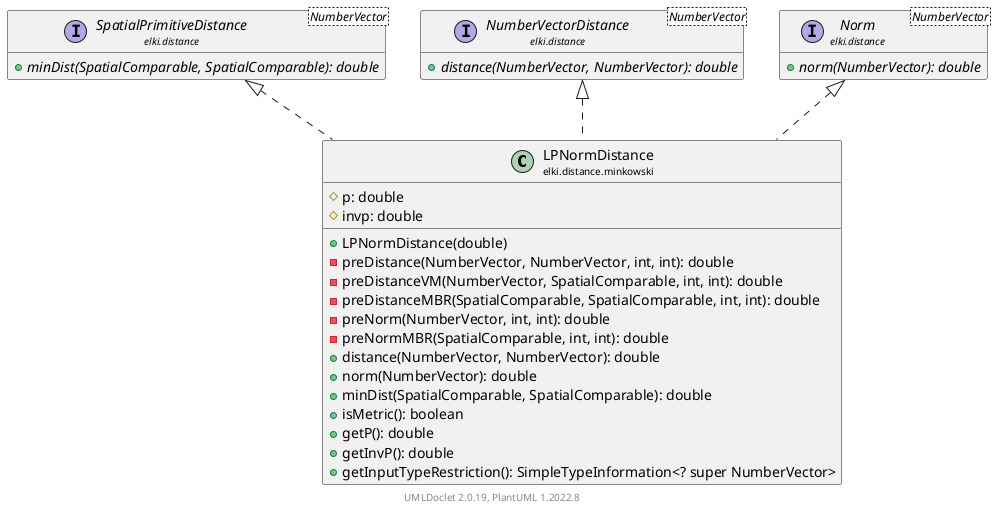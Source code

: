 @startuml
    remove .*\.(Instance|Par|Parameterizer|Factory)$
    set namespaceSeparator none
    hide empty fields
    hide empty methods

    class "<size:14>LPNormDistance\n<size:10>elki.distance.minkowski" as elki.distance.minkowski.LPNormDistance [[LPNormDistance.html]] {
        #p: double
        #invp: double
        +LPNormDistance(double)
        -preDistance(NumberVector, NumberVector, int, int): double
        -preDistanceVM(NumberVector, SpatialComparable, int, int): double
        -preDistanceMBR(SpatialComparable, SpatialComparable, int, int): double
        -preNorm(NumberVector, int, int): double
        -preNormMBR(SpatialComparable, int, int): double
        +distance(NumberVector, NumberVector): double
        +norm(NumberVector): double
        +minDist(SpatialComparable, SpatialComparable): double
        +isMetric(): boolean
        +getP(): double
        +getInvP(): double
        +getInputTypeRestriction(): SimpleTypeInformation<? super NumberVector>
    }

    interface "<size:14>SpatialPrimitiveDistance\n<size:10>elki.distance" as elki.distance.SpatialPrimitiveDistance<NumberVector> [[../SpatialPrimitiveDistance.html]] {
        {abstract} +minDist(SpatialComparable, SpatialComparable): double
    }
    interface "<size:14>NumberVectorDistance\n<size:10>elki.distance" as elki.distance.NumberVectorDistance<NumberVector> [[../NumberVectorDistance.html]] {
        {abstract} +distance(NumberVector, NumberVector): double
    }
    interface "<size:14>Norm\n<size:10>elki.distance" as elki.distance.Norm<NumberVector> [[../Norm.html]] {
        {abstract} +norm(NumberVector): double
    }
    class "<size:14>LPNormDistance.Par\n<size:10>elki.distance.minkowski" as elki.distance.minkowski.LPNormDistance.Par [[LPNormDistance.Par.html]]

    elki.distance.SpatialPrimitiveDistance <|.. elki.distance.minkowski.LPNormDistance
    elki.distance.NumberVectorDistance <|.. elki.distance.minkowski.LPNormDistance
    elki.distance.Norm <|.. elki.distance.minkowski.LPNormDistance
    elki.distance.minkowski.LPNormDistance +-- elki.distance.minkowski.LPNormDistance.Par

    center footer UMLDoclet 2.0.19, PlantUML 1.2022.8
@enduml
